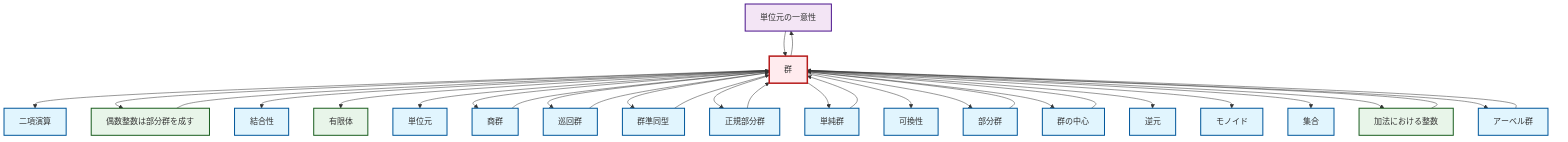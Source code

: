 graph TD
    classDef definition fill:#e1f5fe,stroke:#01579b,stroke-width:2px
    classDef theorem fill:#f3e5f5,stroke:#4a148c,stroke-width:2px
    classDef axiom fill:#fff3e0,stroke:#e65100,stroke-width:2px
    classDef example fill:#e8f5e9,stroke:#1b5e20,stroke-width:2px
    classDef current fill:#ffebee,stroke:#b71c1c,stroke-width:3px
    thm-unique-identity["単位元の一意性"]:::theorem
    def-simple-group["単純群"]:::definition
    def-binary-operation["二項演算"]:::definition
    def-identity-element["単位元"]:::definition
    def-subgroup["部分群"]:::definition
    ex-even-integers-subgroup["偶数整数は部分群を成す"]:::example
    def-center-of-group["群の中心"]:::definition
    def-set["集合"]:::definition
    def-associativity["結合性"]:::definition
    def-monoid["モノイド"]:::definition
    def-group["群"]:::definition
    ex-finite-field["有限体"]:::example
    def-abelian-group["アーベル群"]:::definition
    def-quotient-group["商群"]:::definition
    def-commutativity["可換性"]:::definition
    def-inverse-element["逆元"]:::definition
    ex-integers-addition["加法における整数"]:::example
    def-cyclic-group["巡回群"]:::definition
    def-normal-subgroup["正規部分群"]:::definition
    def-homomorphism["群準同型"]:::definition
    def-group --> def-binary-operation
    def-group --> ex-even-integers-subgroup
    def-quotient-group --> def-group
    def-group --> def-associativity
    def-group --> ex-finite-field
    def-group --> def-identity-element
    ex-even-integers-subgroup --> def-group
    def-group --> def-quotient-group
    def-group --> def-cyclic-group
    def-group --> thm-unique-identity
    def-simple-group --> def-group
    def-group --> def-homomorphism
    ex-integers-addition --> def-group
    def-group --> def-normal-subgroup
    def-group --> def-simple-group
    def-group --> def-commutativity
    def-normal-subgroup --> def-group
    def-group --> def-subgroup
    def-group --> def-center-of-group
    def-group --> def-inverse-element
    def-group --> def-monoid
    def-cyclic-group --> def-group
    def-subgroup --> def-group
    def-abelian-group --> def-group
    def-group --> def-set
    def-homomorphism --> def-group
    thm-unique-identity --> def-group
    def-center-of-group --> def-group
    def-group --> ex-integers-addition
    def-group --> def-abelian-group
    class def-group current